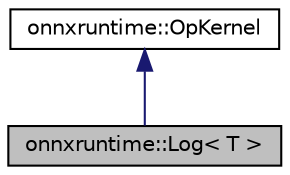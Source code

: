 digraph "onnxruntime::Log&lt; T &gt;"
{
  edge [fontname="Helvetica",fontsize="10",labelfontname="Helvetica",labelfontsize="10"];
  node [fontname="Helvetica",fontsize="10",shape=record];
  Node2 [label="onnxruntime::Log\< T \>",height=0.2,width=0.4,color="black", fillcolor="grey75", style="filled", fontcolor="black"];
  Node3 -> Node2 [dir="back",color="midnightblue",fontsize="10",style="solid",fontname="Helvetica"];
  Node3 [label="onnxruntime::OpKernel",height=0.2,width=0.4,color="black", fillcolor="white", style="filled",URL="$classonnxruntime_1_1OpKernel.html"];
}
